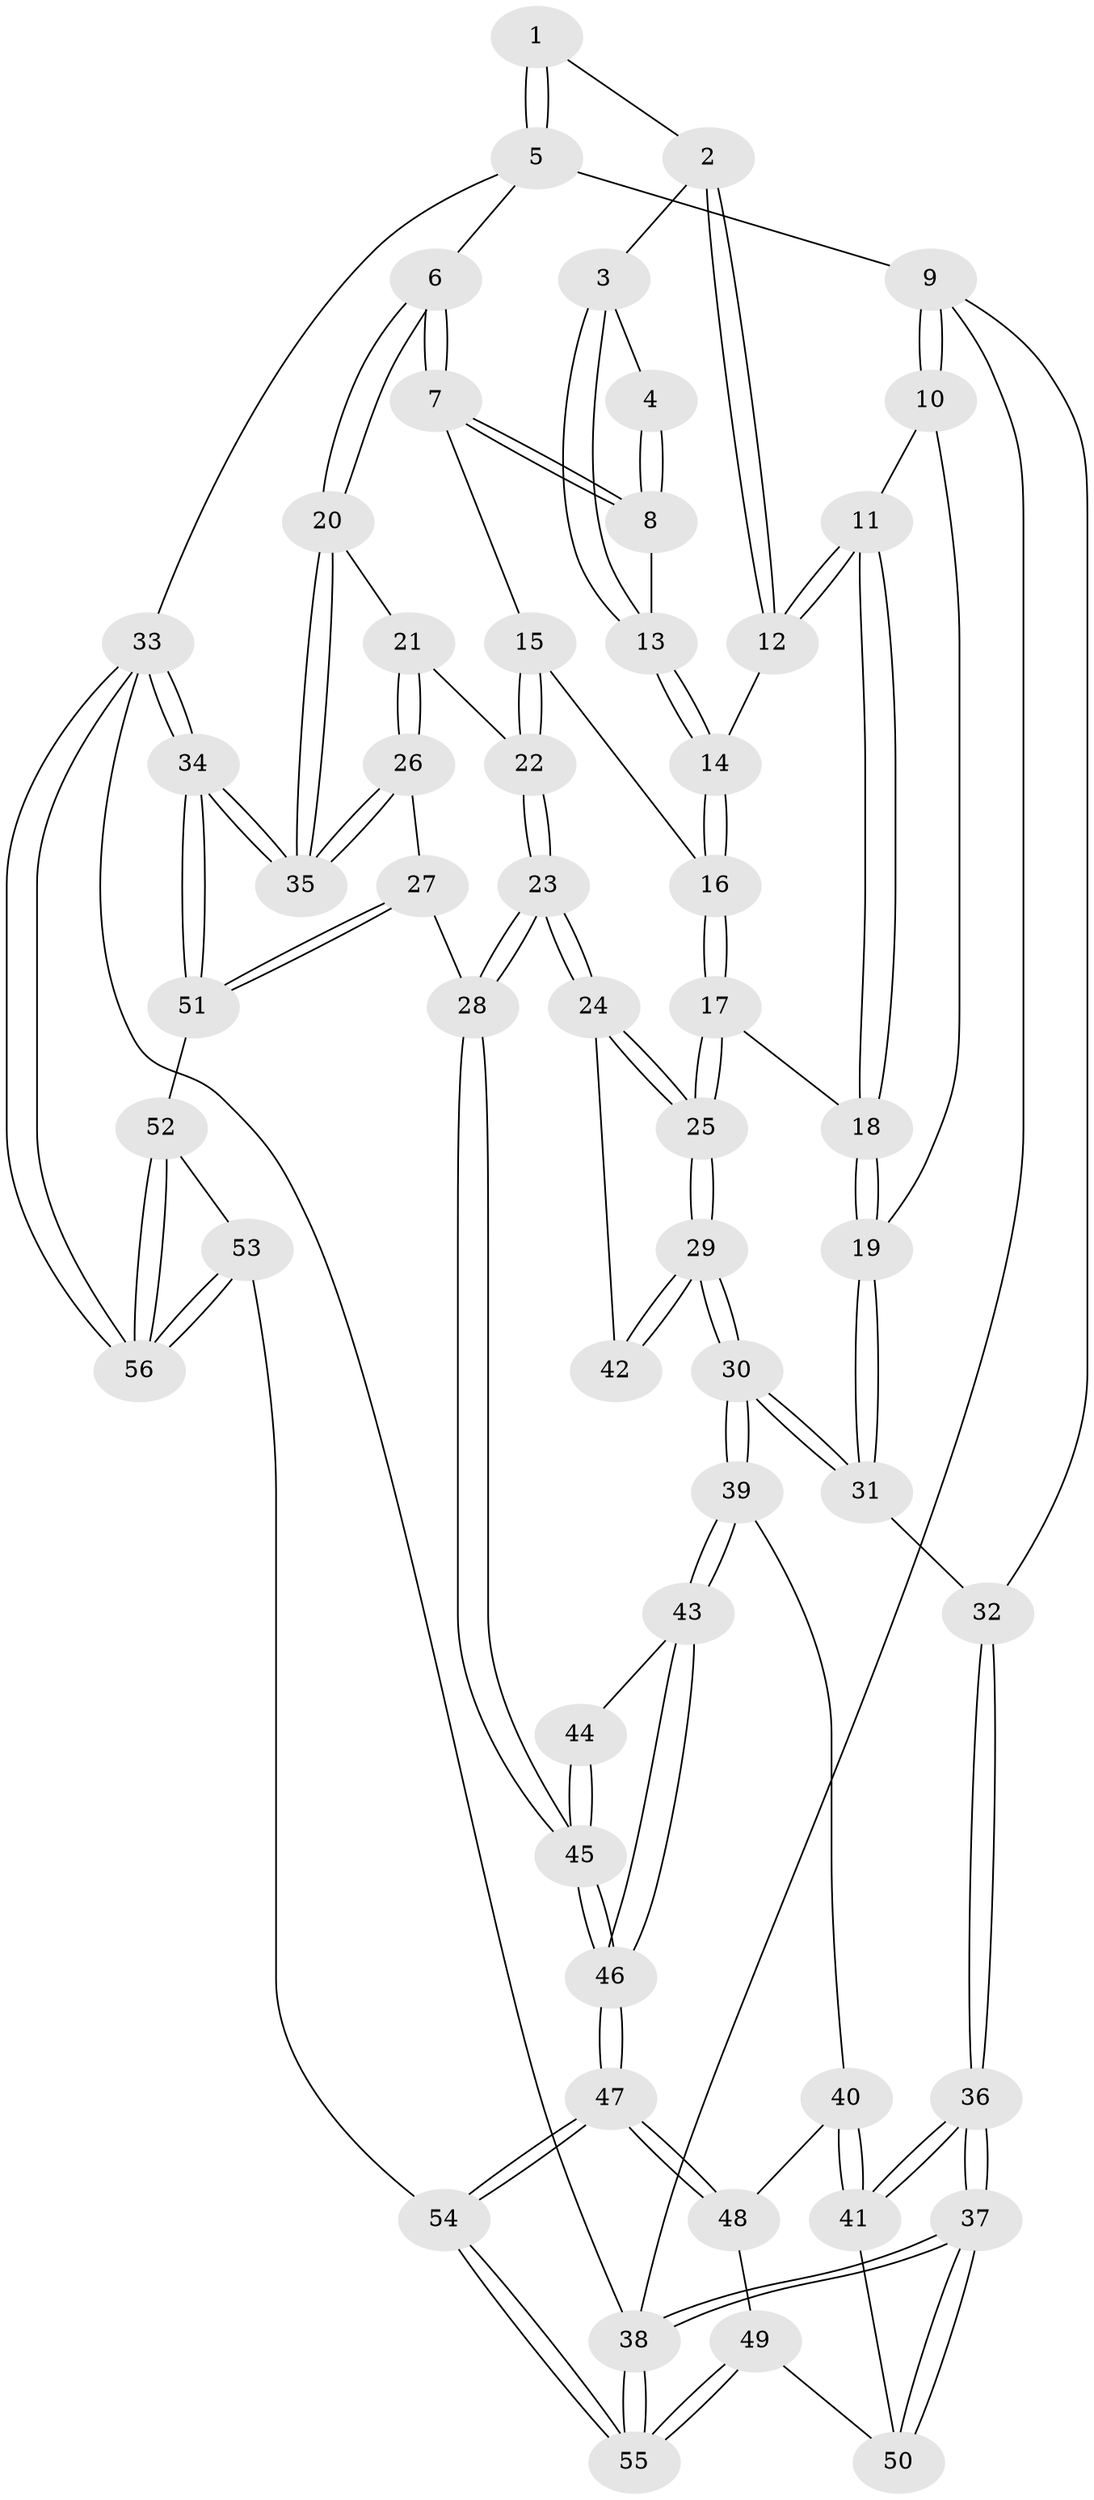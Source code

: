 // coarse degree distribution, {4: 0.3793103448275862, 6: 0.13793103448275862, 5: 0.3793103448275862, 3: 0.10344827586206896}
// Generated by graph-tools (version 1.1) at 2025/52/02/27/25 19:52:36]
// undirected, 56 vertices, 137 edges
graph export_dot {
graph [start="1"]
  node [color=gray90,style=filled];
  1 [pos="+0.7597752105367184+0"];
  2 [pos="+0.46664021421833657+0"];
  3 [pos="+0.6904286030740562+0.048820415820756725"];
  4 [pos="+0.7081391276649582+0.018916328484095035"];
  5 [pos="+1+0"];
  6 [pos="+1+0"];
  7 [pos="+1+0.07952643133965757"];
  8 [pos="+0.8230531913185458+0.06415612378542492"];
  9 [pos="+0+0"];
  10 [pos="+0.1768546495430039+0"];
  11 [pos="+0.2542349961642575+0"];
  12 [pos="+0.26092921211619075+0"];
  13 [pos="+0.6722119661417701+0.09064846141357642"];
  14 [pos="+0.6369634313941617+0.13301403796912772"];
  15 [pos="+0.9004763022381451+0.21003502194451318"];
  16 [pos="+0.6744174605473002+0.26166478332345444"];
  17 [pos="+0.6335556560724804+0.32132091247888406"];
  18 [pos="+0.6012457029285955+0.3152489290454035"];
  19 [pos="+0.2804781595119149+0.2902368102669871"];
  20 [pos="+1+0.37606863082166875"];
  21 [pos="+0.9182296348614111+0.42288882029558694"];
  22 [pos="+0.9015158211791745+0.4155835750743091"];
  23 [pos="+0.7201447825570594+0.5622960881616111"];
  24 [pos="+0.700048864501793+0.5488946946112119"];
  25 [pos="+0.6563467161273276+0.4791989315999195"];
  26 [pos="+1+0.6292226851507976"];
  27 [pos="+0.799812777028812+0.6843847659160204"];
  28 [pos="+0.7963322188355704+0.6823284036212893"];
  29 [pos="+0.26055246337823845+0.5262395674191004"];
  30 [pos="+0.2475918755697401+0.5256823257152842"];
  31 [pos="+0.23886235907168968+0.41945605451535745"];
  32 [pos="+0+0.3163576464300951"];
  33 [pos="+1+1"];
  34 [pos="+1+1"];
  35 [pos="+1+0.6348127577683074"];
  36 [pos="+0+0.7003246631015774"];
  37 [pos="+0+1"];
  38 [pos="+0+1"];
  39 [pos="+0.23342523284425717+0.5598668794109617"];
  40 [pos="+0.2148614719917535+0.5764696474926561"];
  41 [pos="+0.08656367405163028+0.6654940380895599"];
  42 [pos="+0.5502982997532753+0.6425670225220899"];
  43 [pos="+0.3801875792964987+0.715766541542222"];
  44 [pos="+0.5494601089484927+0.643872909230274"];
  45 [pos="+0.48817209856626864+0.9257643880385847"];
  46 [pos="+0.48633674011589684+0.92804434104713"];
  47 [pos="+0.486012109996656+0.9295228767017621"];
  48 [pos="+0.28899500919487625+0.8339006624309995"];
  49 [pos="+0.17282375243550613+0.8641718084775355"];
  50 [pos="+0.1486410450000923+0.8215378251329353"];
  51 [pos="+0.838513841324918+0.8157872547773045"];
  52 [pos="+0.8102659442942534+0.8912215806987542"];
  53 [pos="+0.5157654800142368+1"];
  54 [pos="+0.4821915268608488+1"];
  55 [pos="+0.24066328818817953+1"];
  56 [pos="+1+1"];
  1 -- 2;
  1 -- 5;
  1 -- 5;
  2 -- 3;
  2 -- 12;
  2 -- 12;
  3 -- 4;
  3 -- 13;
  3 -- 13;
  4 -- 8;
  4 -- 8;
  5 -- 6;
  5 -- 9;
  5 -- 33;
  6 -- 7;
  6 -- 7;
  6 -- 20;
  6 -- 20;
  7 -- 8;
  7 -- 8;
  7 -- 15;
  8 -- 13;
  9 -- 10;
  9 -- 10;
  9 -- 32;
  9 -- 38;
  10 -- 11;
  10 -- 19;
  11 -- 12;
  11 -- 12;
  11 -- 18;
  11 -- 18;
  12 -- 14;
  13 -- 14;
  13 -- 14;
  14 -- 16;
  14 -- 16;
  15 -- 16;
  15 -- 22;
  15 -- 22;
  16 -- 17;
  16 -- 17;
  17 -- 18;
  17 -- 25;
  17 -- 25;
  18 -- 19;
  18 -- 19;
  19 -- 31;
  19 -- 31;
  20 -- 21;
  20 -- 35;
  20 -- 35;
  21 -- 22;
  21 -- 26;
  21 -- 26;
  22 -- 23;
  22 -- 23;
  23 -- 24;
  23 -- 24;
  23 -- 28;
  23 -- 28;
  24 -- 25;
  24 -- 25;
  24 -- 42;
  25 -- 29;
  25 -- 29;
  26 -- 27;
  26 -- 35;
  26 -- 35;
  27 -- 28;
  27 -- 51;
  27 -- 51;
  28 -- 45;
  28 -- 45;
  29 -- 30;
  29 -- 30;
  29 -- 42;
  29 -- 42;
  30 -- 31;
  30 -- 31;
  30 -- 39;
  30 -- 39;
  31 -- 32;
  32 -- 36;
  32 -- 36;
  33 -- 34;
  33 -- 34;
  33 -- 56;
  33 -- 56;
  33 -- 38;
  34 -- 35;
  34 -- 35;
  34 -- 51;
  34 -- 51;
  36 -- 37;
  36 -- 37;
  36 -- 41;
  36 -- 41;
  37 -- 38;
  37 -- 38;
  37 -- 50;
  37 -- 50;
  38 -- 55;
  38 -- 55;
  39 -- 40;
  39 -- 43;
  39 -- 43;
  40 -- 41;
  40 -- 41;
  40 -- 48;
  41 -- 50;
  43 -- 44;
  43 -- 46;
  43 -- 46;
  44 -- 45;
  44 -- 45;
  45 -- 46;
  45 -- 46;
  46 -- 47;
  46 -- 47;
  47 -- 48;
  47 -- 48;
  47 -- 54;
  47 -- 54;
  48 -- 49;
  49 -- 50;
  49 -- 55;
  49 -- 55;
  51 -- 52;
  52 -- 53;
  52 -- 56;
  52 -- 56;
  53 -- 54;
  53 -- 56;
  53 -- 56;
  54 -- 55;
  54 -- 55;
}
